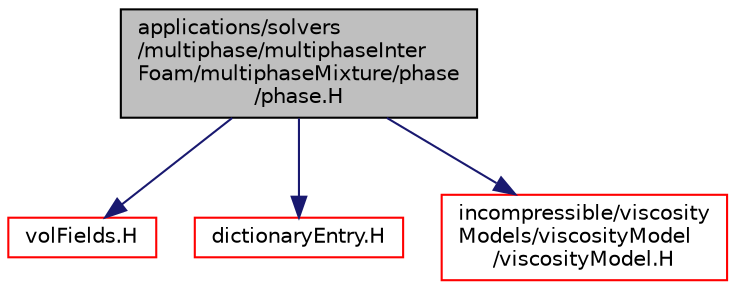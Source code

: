 digraph "applications/solvers/multiphase/multiphaseInterFoam/multiphaseMixture/phase/phase.H"
{
  bgcolor="transparent";
  edge [fontname="Helvetica",fontsize="10",labelfontname="Helvetica",labelfontsize="10"];
  node [fontname="Helvetica",fontsize="10",shape=record];
  Node1 [label="applications/solvers\l/multiphase/multiphaseInter\lFoam/multiphaseMixture/phase\l/phase.H",height=0.2,width=0.4,color="black", fillcolor="grey75", style="filled", fontcolor="black"];
  Node1 -> Node2 [color="midnightblue",fontsize="10",style="solid",fontname="Helvetica"];
  Node2 [label="volFields.H",height=0.2,width=0.4,color="red",URL="$a05789.html"];
  Node1 -> Node3 [color="midnightblue",fontsize="10",style="solid",fontname="Helvetica"];
  Node3 [label="dictionaryEntry.H",height=0.2,width=0.4,color="red",URL="$a07867.html"];
  Node1 -> Node4 [color="midnightblue",fontsize="10",style="solid",fontname="Helvetica"];
  Node4 [label="incompressible/viscosity\lModels/viscosityModel\l/viscosityModel.H",height=0.2,width=0.4,color="red",URL="$a10631.html"];
}
